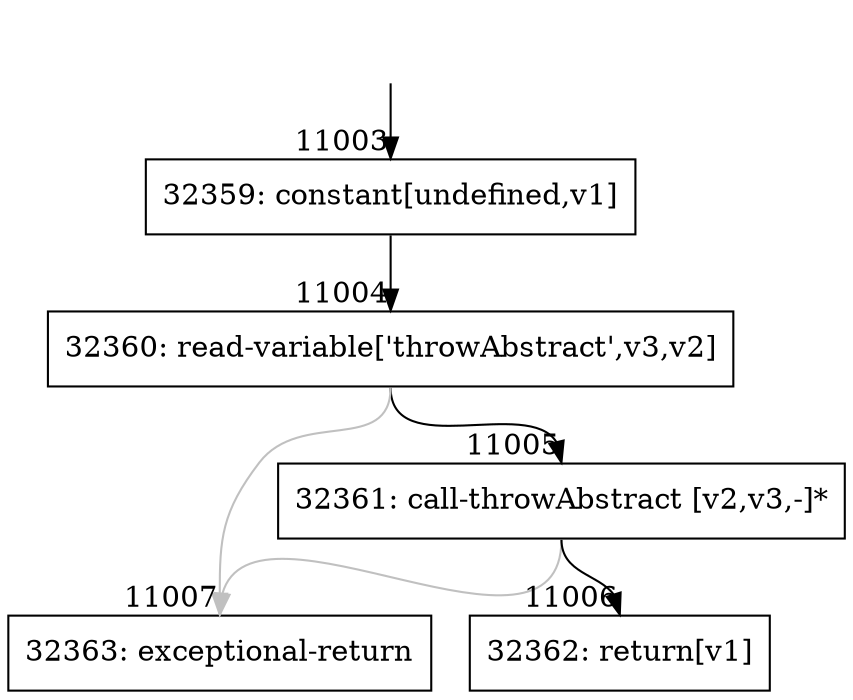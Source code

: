digraph {
rankdir="TD"
BB_entry807[shape=none,label=""];
BB_entry807 -> BB11003 [tailport=s, headport=n, headlabel="    11003"]
BB11003 [shape=record label="{32359: constant[undefined,v1]}" ] 
BB11003 -> BB11004 [tailport=s, headport=n, headlabel="      11004"]
BB11004 [shape=record label="{32360: read-variable['throwAbstract',v3,v2]}" ] 
BB11004 -> BB11005 [tailport=s, headport=n, headlabel="      11005"]
BB11004 -> BB11007 [tailport=s, headport=n, color=gray, headlabel="      11007"]
BB11005 [shape=record label="{32361: call-throwAbstract [v2,v3,-]*}" ] 
BB11005 -> BB11006 [tailport=s, headport=n, headlabel="      11006"]
BB11005 -> BB11007 [tailport=s, headport=n, color=gray]
BB11006 [shape=record label="{32362: return[v1]}" ] 
BB11007 [shape=record label="{32363: exceptional-return}" ] 
//#$~ 15444
}
